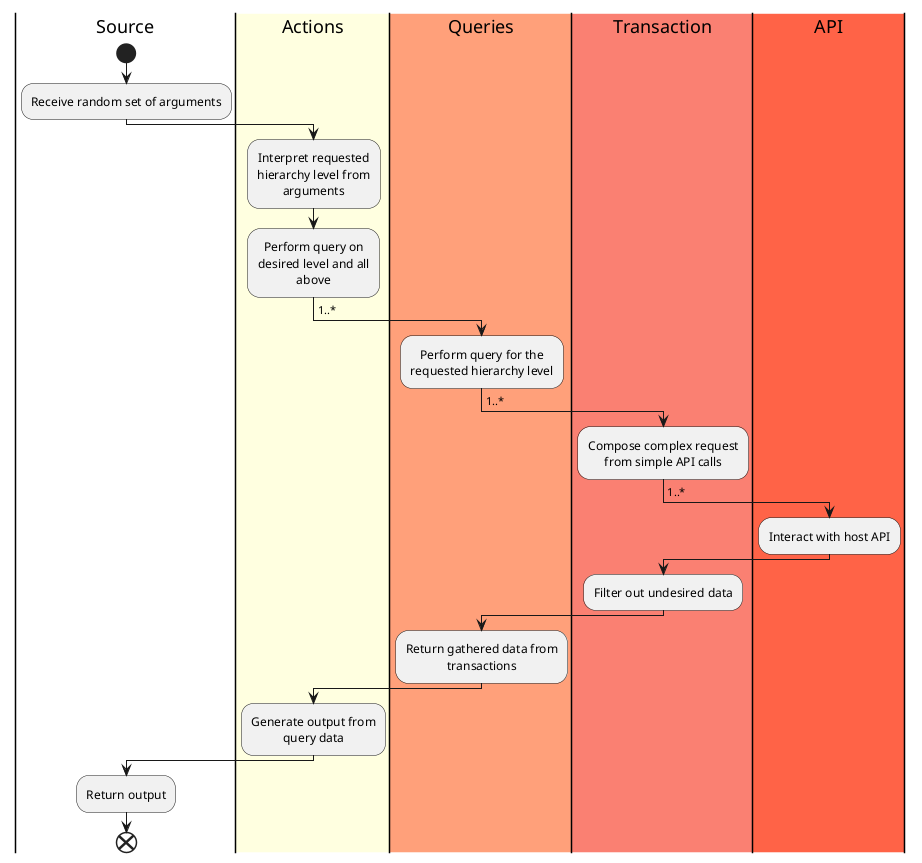 @startuml
'How modules interact with each other to generate a command's output.

skinparam defaultTextAlignment center
|Source|
start
:Receive random set of arguments;
|#lightyellow|Actions|
:Interpret requested
hierarchy level from
arguments;
:Perform query on
desired level and all
above;
->1..*;
|#lightsalmon|Queries|
:Perform query for the
requested hierarchy level;
->1..*;
|#salmon|Transaction|
:Compose complex request
from simple API calls;
->1..*;
|#tomato|API|
:Interact with host API;
|Transaction|
:Filter out undesired data;
|Queries|
:Return gathered data from
transactions;
|Actions|
:Generate output from
query data;
|Source|
:Return output;
end
@enduml
